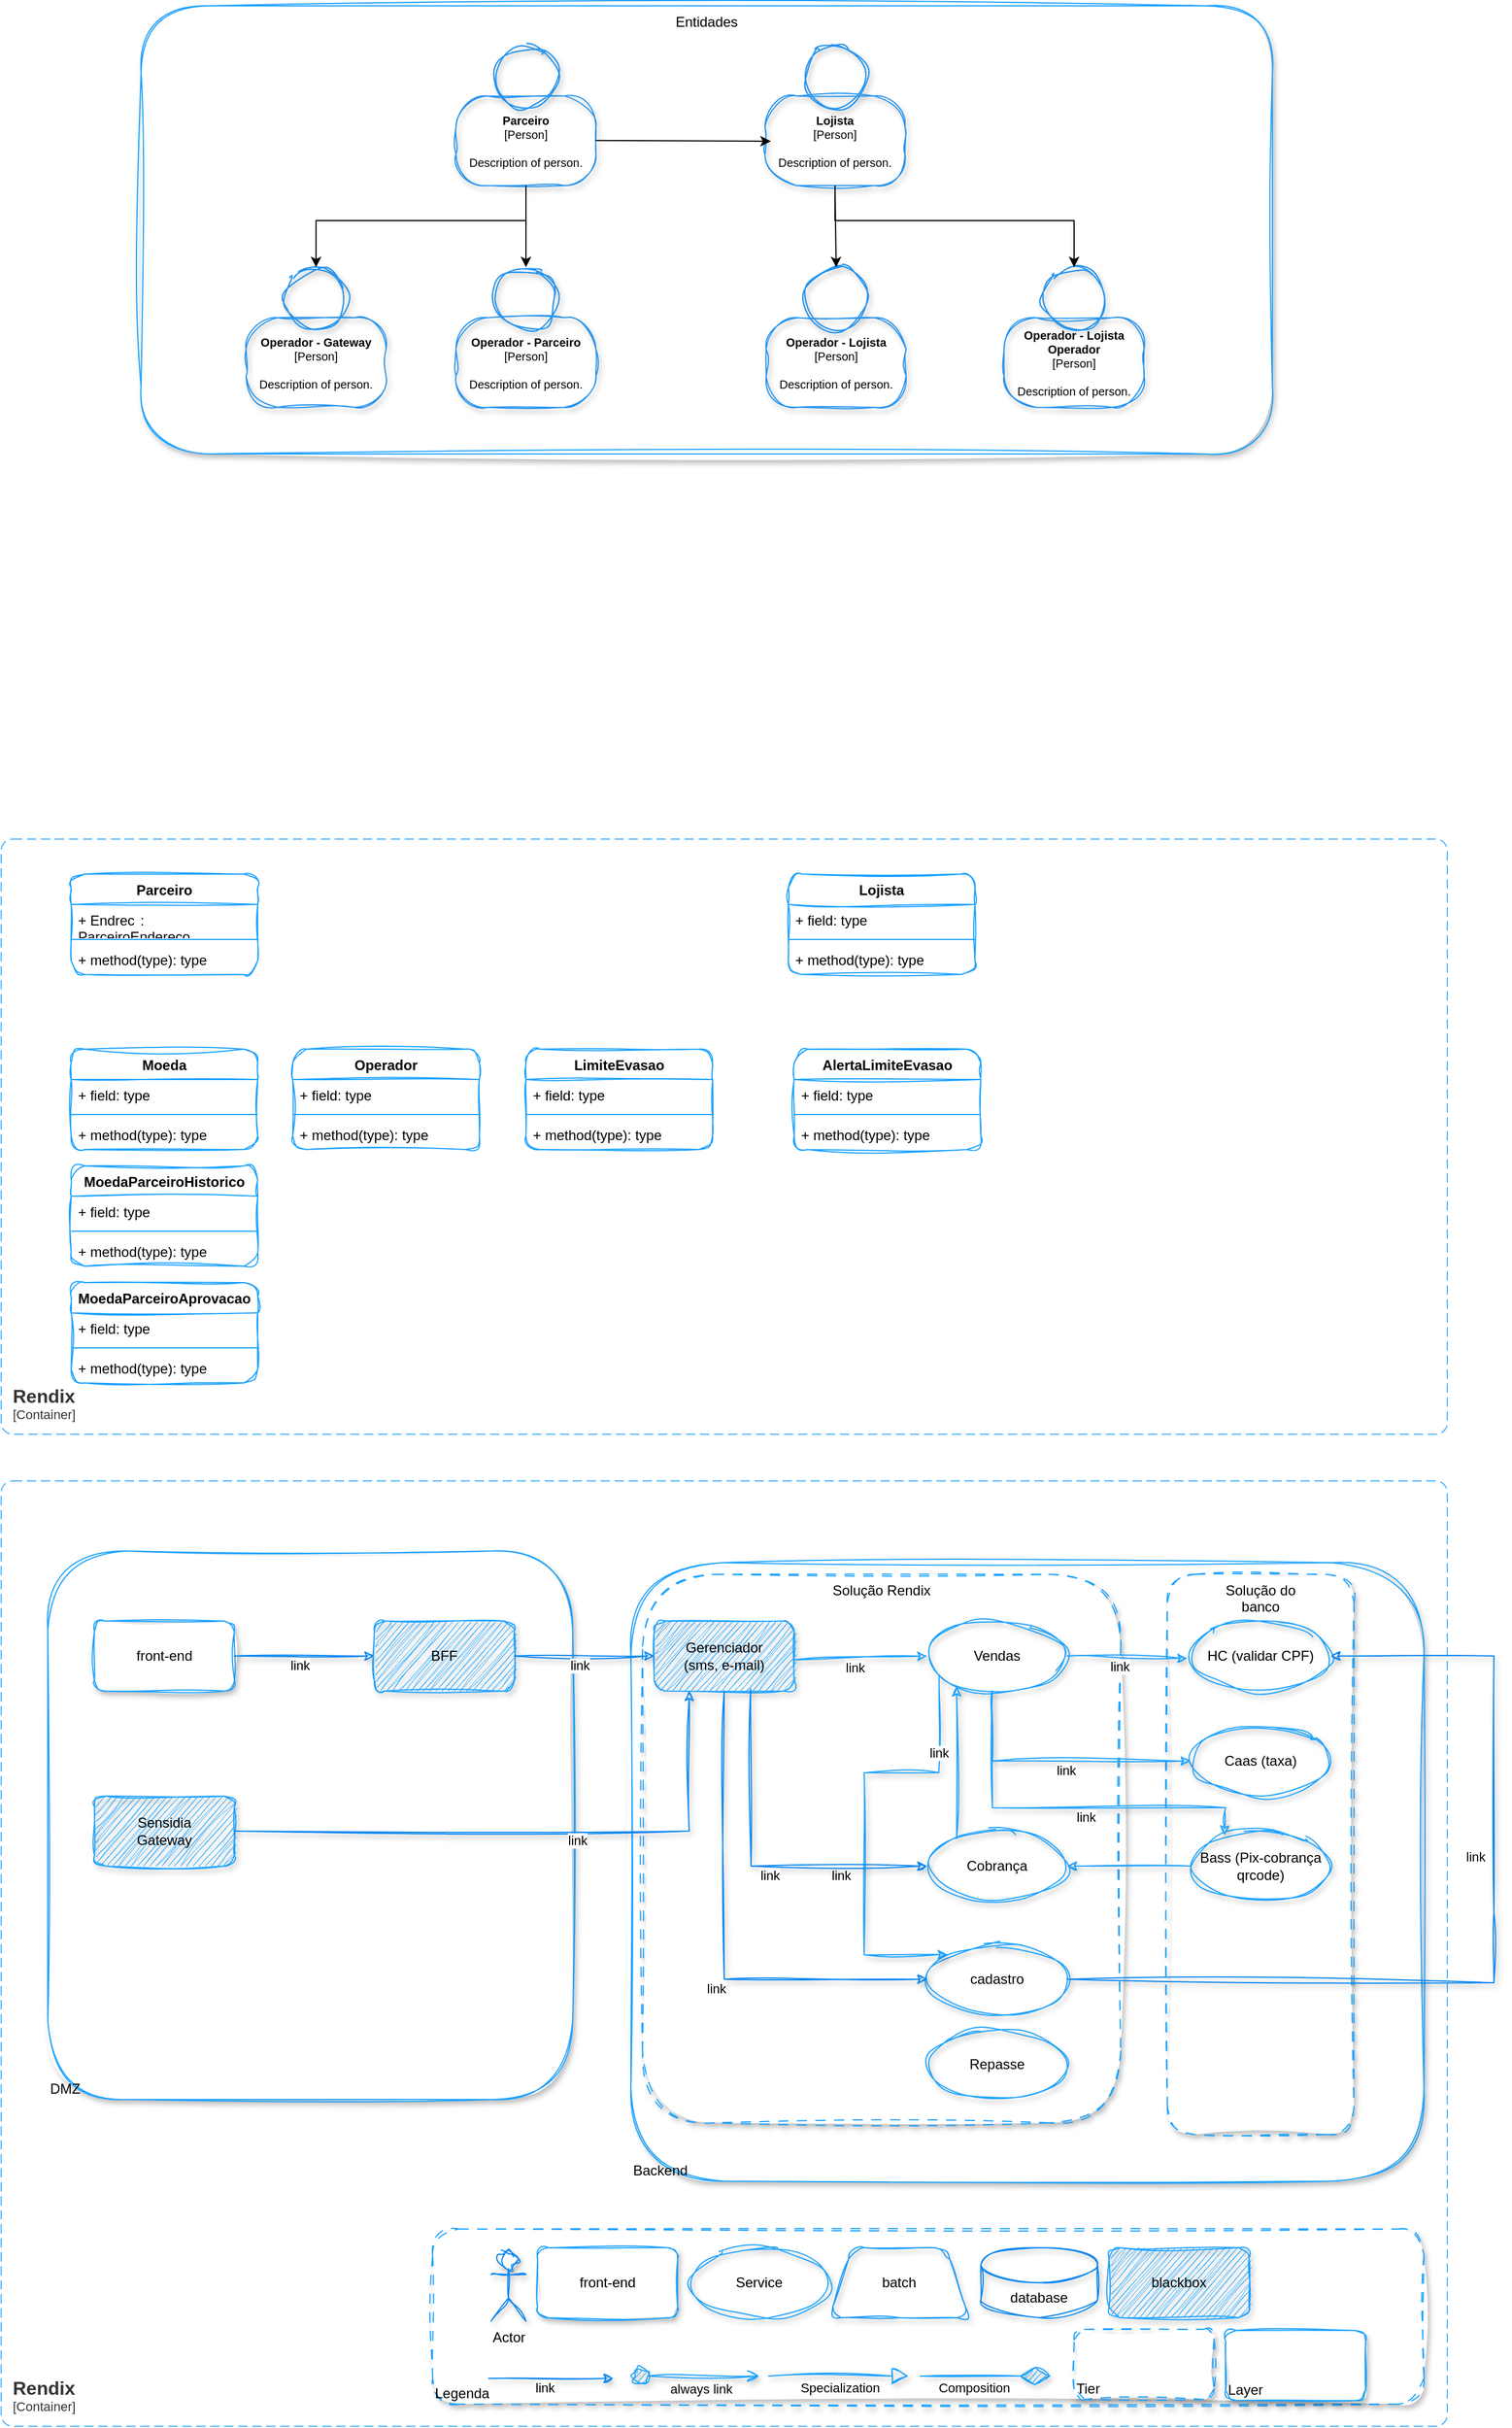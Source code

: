 <mxfile version="24.6.4" type="device">
  <diagram name="Página-1" id="uZ0j-PDT2yEkDYYyR6LV">
    <mxGraphModel dx="2005" dy="3249" grid="1" gridSize="10" guides="1" tooltips="1" connect="1" arrows="1" fold="1" page="1" pageScale="1" pageWidth="827" pageHeight="1169" math="0" shadow="0">
      <root>
        <mxCell id="0" />
        <mxCell id="1" parent="0" />
        <object placeholders="1" c4Name="Rendix" c4Type="ContainerScopeBoundary" c4Application="Container" label="&lt;font style=&quot;font-size: 16px&quot;&gt;&lt;b&gt;&lt;div style=&quot;text-align: left&quot;&gt;%c4Name%&lt;/div&gt;&lt;/b&gt;&lt;/font&gt;&lt;div style=&quot;text-align: left&quot;&gt;[%c4Application%]&lt;/div&gt;" id="nhsElahdcYhkOj0Tyt5h-4">
          <mxCell style="rounded=1;fontSize=11;whiteSpace=wrap;html=1;dashed=1;arcSize=20;fillColor=default;strokeColor=#4fb4fa;fontColor=#333333;labelBackgroundColor=none;align=left;verticalAlign=bottom;labelBorderColor=none;spacingTop=0;spacing=10;dashPattern=8 4;metaEdit=1;rotatable=0;perimeter=rectanglePerimeter;noLabel=0;labelPadding=0;allowArrows=0;connectable=0;expand=0;recursiveResize=0;editable=1;pointerEvents=0;absoluteArcSize=1;points=[[0.25,0,0],[0.5,0,0],[0.75,0,0],[1,0.25,0],[1,0.5,0],[1,0.75,0],[0.75,1,0],[0.5,1,0],[0.25,1,0],[0,0.75,0],[0,0.5,0],[0,0.25,0]];" parent="1" vertex="1">
            <mxGeometry x="-160" y="-950" width="1240" height="510" as="geometry" />
          </mxCell>
        </object>
        <object placeholders="1" c4Name="Rendix" c4Type="ContainerScopeBoundary" c4Application="Container" label="&lt;font style=&quot;font-size: 16px&quot;&gt;&lt;b&gt;&lt;div style=&quot;text-align: left&quot;&gt;%c4Name%&lt;/div&gt;&lt;/b&gt;&lt;/font&gt;&lt;div style=&quot;text-align: left&quot;&gt;[%c4Application%]&lt;/div&gt;" id="9LjVpIPV9_LV7MafVZk_-13">
          <mxCell style="rounded=1;fontSize=11;whiteSpace=wrap;html=1;dashed=1;arcSize=20;fillColor=default;strokeColor=#4fb4fa;fontColor=#333333;labelBackgroundColor=none;align=left;verticalAlign=bottom;labelBorderColor=none;spacingTop=0;spacing=10;dashPattern=8 4;metaEdit=1;rotatable=0;perimeter=rectanglePerimeter;noLabel=0;labelPadding=0;allowArrows=0;connectable=0;expand=0;recursiveResize=0;editable=1;pointerEvents=0;absoluteArcSize=1;points=[[0.25,0,0],[0.5,0,0],[0.75,0,0],[1,0.25,0],[1,0.5,0],[1,0.75,0],[0.75,1,0],[0.5,1,0],[0.25,1,0],[0,0.75,0],[0,0.5,0],[0,0.25,0]];" parent="1" vertex="1">
            <mxGeometry x="-160" y="-400" width="1240" height="810" as="geometry" />
          </mxCell>
        </object>
        <mxCell id="nhsElahdcYhkOj0Tyt5h-2" value="DMZ" style="rounded=1;whiteSpace=wrap;html=1;sketch=1;curveFitting=1;jiggle=2;shadow=1;strokeColor=#1ba2ff;verticalAlign=bottom;align=left;" parent="1" vertex="1">
          <mxGeometry x="-120" y="-340" width="450" height="470" as="geometry" />
        </mxCell>
        <mxCell id="9LjVpIPV9_LV7MafVZk_-10" value="Backend" style="rounded=1;whiteSpace=wrap;html=1;sketch=1;curveFitting=1;jiggle=2;shadow=1;strokeColor=#1ba2ff;verticalAlign=bottom;align=left;glass=0;" parent="1" vertex="1">
          <mxGeometry x="380" y="-330" width="680" height="530" as="geometry" />
        </mxCell>
        <mxCell id="nhsElahdcYhkOj0Tyt5h-1" value="Solução do&lt;div&gt;banco&lt;/div&gt;" style="rounded=1;whiteSpace=wrap;html=1;sketch=1;curveFitting=1;jiggle=2;shadow=1;strokeColor=#1ba2ff;dashed=1;strokeWidth=1;perimeterSpacing=0;dashPattern=8 8;verticalAlign=top;align=center;" parent="1" vertex="1">
          <mxGeometry x="840" y="-320" width="160" height="480" as="geometry" />
        </mxCell>
        <mxCell id="9LjVpIPV9_LV7MafVZk_-27" value="Entidades" style="rounded=1;whiteSpace=wrap;html=1;sketch=1;curveFitting=1;jiggle=2;shadow=1;strokeColor=#1ba2ff;verticalAlign=top;align=center;" parent="1" vertex="1">
          <mxGeometry x="-40" y="-1664" width="970" height="384" as="geometry" />
        </mxCell>
        <mxCell id="9LjVpIPV9_LV7MafVZk_-2" value="Solução Rendix" style="rounded=1;whiteSpace=wrap;html=1;sketch=1;curveFitting=1;jiggle=2;shadow=1;strokeColor=#1ba2ff;dashed=1;strokeWidth=1;perimeterSpacing=0;dashPattern=8 8;verticalAlign=top;align=center;" parent="1" vertex="1">
          <mxGeometry x="390" y="-320" width="410" height="470" as="geometry" />
        </mxCell>
        <mxCell id="t1MQLtx_i-sLdBep8YN4-1" value="front-end" style="rounded=1;whiteSpace=wrap;html=1;sketch=1;curveFitting=1;jiggle=2;shadow=1;strokeColor=#1ba2ff;" parent="1" vertex="1">
          <mxGeometry x="-80" y="-280" width="120" height="60" as="geometry" />
        </mxCell>
        <mxCell id="t1MQLtx_i-sLdBep8YN4-2" value="" style="endArrow=classic;html=1;rounded=0;sketch=1;curveFitting=1;jiggle=2;shadow=1;flowAnimation=0;strokeColor=#0284f1;exitX=1;exitY=0.5;exitDx=0;exitDy=0;" parent="1" source="t1MQLtx_i-sLdBep8YN4-1" edge="1">
          <mxGeometry width="50" height="50" relative="1" as="geometry">
            <mxPoint x="50" y="-240" as="sourcePoint" />
            <mxPoint x="160" y="-250" as="targetPoint" />
          </mxGeometry>
        </mxCell>
        <mxCell id="t1MQLtx_i-sLdBep8YN4-3" value="link" style="edgeLabel;html=1;align=center;verticalAlign=middle;resizable=0;points=[];" parent="t1MQLtx_i-sLdBep8YN4-2" vertex="1" connectable="0">
          <mxGeometry x="0.223" y="-2" relative="1" as="geometry">
            <mxPoint x="-18" y="6" as="offset" />
          </mxGeometry>
        </mxCell>
        <mxCell id="t1MQLtx_i-sLdBep8YN4-4" value="BFF" style="rounded=1;whiteSpace=wrap;html=1;fillColor=#1ba2ff;sketch=1;curveFitting=1;jiggle=2;shadow=1;strokeColor=#1ba2ff;" parent="1" vertex="1">
          <mxGeometry x="160" y="-280" width="120" height="60" as="geometry" />
        </mxCell>
        <mxCell id="t1MQLtx_i-sLdBep8YN4-5" value="Gerenciador&lt;div&gt;(sms, e-mail)&lt;/div&gt;" style="rounded=1;whiteSpace=wrap;html=1;fillColor=#1ba2ff;sketch=1;curveFitting=1;jiggle=2;shadow=1;strokeColor=#1ba2ff;" parent="1" vertex="1">
          <mxGeometry x="400" y="-280" width="120" height="60" as="geometry" />
        </mxCell>
        <mxCell id="t1MQLtx_i-sLdBep8YN4-6" value="" style="endArrow=classic;html=1;rounded=0;sketch=1;curveFitting=1;jiggle=2;shadow=1;flowAnimation=0;strokeColor=#0284f1;exitX=1;exitY=0.5;exitDx=0;exitDy=0;entryX=0;entryY=0.5;entryDx=0;entryDy=0;" parent="1" source="t1MQLtx_i-sLdBep8YN4-4" target="t1MQLtx_i-sLdBep8YN4-5" edge="1">
          <mxGeometry width="50" height="50" relative="1" as="geometry">
            <mxPoint x="280" y="-250.5" as="sourcePoint" />
            <mxPoint x="400" y="-250" as="targetPoint" />
          </mxGeometry>
        </mxCell>
        <mxCell id="t1MQLtx_i-sLdBep8YN4-7" value="link" style="edgeLabel;html=1;align=center;verticalAlign=middle;resizable=0;points=[];" parent="t1MQLtx_i-sLdBep8YN4-6" vertex="1" connectable="0">
          <mxGeometry x="0.223" y="-2" relative="1" as="geometry">
            <mxPoint x="-18" y="6" as="offset" />
          </mxGeometry>
        </mxCell>
        <mxCell id="t1MQLtx_i-sLdBep8YN4-8" value="Vendas" style="ellipse;whiteSpace=wrap;html=1;fillColor=none;strokeColor=#1ba2ff;sketch=1;curveFitting=1;jiggle=2;shadow=1;" parent="1" vertex="1">
          <mxGeometry x="634" y="-280" width="120" height="60" as="geometry" />
        </mxCell>
        <mxCell id="t1MQLtx_i-sLdBep8YN4-9" value="" style="endArrow=classic;html=1;rounded=0;sketch=1;curveFitting=1;jiggle=2;shadow=1;flowAnimation=0;strokeColor=#1ba2ff;exitX=1;exitY=0.556;exitDx=0;exitDy=0;entryX=0;entryY=0.5;entryDx=0;entryDy=0;exitPerimeter=0;" parent="1" source="t1MQLtx_i-sLdBep8YN4-5" target="t1MQLtx_i-sLdBep8YN4-8" edge="1">
          <mxGeometry width="50" height="50" relative="1" as="geometry">
            <mxPoint x="514" y="-250.59" as="sourcePoint" />
            <mxPoint x="634" y="-250.59" as="targetPoint" />
          </mxGeometry>
        </mxCell>
        <mxCell id="t1MQLtx_i-sLdBep8YN4-10" value="link" style="edgeLabel;html=1;align=center;verticalAlign=middle;resizable=0;points=[];" parent="t1MQLtx_i-sLdBep8YN4-9" vertex="1" connectable="0">
          <mxGeometry x="0.223" y="-2" relative="1" as="geometry">
            <mxPoint x="-18" y="6" as="offset" />
          </mxGeometry>
        </mxCell>
        <mxCell id="t1MQLtx_i-sLdBep8YN4-11" value="cadastro" style="ellipse;whiteSpace=wrap;html=1;fillColor=none;strokeColor=#1ba2ff;sketch=1;curveFitting=1;jiggle=2;shadow=1;" parent="1" vertex="1">
          <mxGeometry x="634" y="-3" width="120" height="60" as="geometry" />
        </mxCell>
        <mxCell id="t1MQLtx_i-sLdBep8YN4-12" value="" style="endArrow=classic;html=1;rounded=0;sketch=1;curveFitting=1;jiggle=2;shadow=1;flowAnimation=0;strokeColor=#0284f1;exitX=0.5;exitY=1;exitDx=0;exitDy=0;entryX=0;entryY=0.5;entryDx=0;entryDy=0;" parent="1" source="t1MQLtx_i-sLdBep8YN4-5" target="t1MQLtx_i-sLdBep8YN4-11" edge="1">
          <mxGeometry width="50" height="50" relative="1" as="geometry">
            <mxPoint x="440" y="-147" as="sourcePoint" />
            <mxPoint x="554" y="-150" as="targetPoint" />
            <Array as="points">
              <mxPoint x="460" y="27" />
            </Array>
          </mxGeometry>
        </mxCell>
        <mxCell id="t1MQLtx_i-sLdBep8YN4-13" value="link" style="edgeLabel;html=1;align=center;verticalAlign=middle;resizable=0;points=[];" parent="t1MQLtx_i-sLdBep8YN4-12" vertex="1" connectable="0">
          <mxGeometry x="0.223" y="-2" relative="1" as="geometry">
            <mxPoint x="-18" y="6" as="offset" />
          </mxGeometry>
        </mxCell>
        <mxCell id="t1MQLtx_i-sLdBep8YN4-14" value="HC (validar CPF)" style="ellipse;whiteSpace=wrap;html=1;fillColor=none;strokeColor=#1ba2ff;sketch=1;curveFitting=1;jiggle=2;shadow=1;" parent="1" vertex="1">
          <mxGeometry x="860" y="-280" width="120" height="60" as="geometry" />
        </mxCell>
        <mxCell id="t1MQLtx_i-sLdBep8YN4-16" value="" style="endArrow=classic;html=1;rounded=0;sketch=1;curveFitting=1;jiggle=2;shadow=1;flowAnimation=0;strokeColor=#1ba2ff;exitX=1;exitY=0.5;exitDx=0;exitDy=0;entryX=-0.024;entryY=0.534;entryDx=0;entryDy=0;entryPerimeter=0;" parent="1" source="t1MQLtx_i-sLdBep8YN4-8" target="t1MQLtx_i-sLdBep8YN4-14" edge="1">
          <mxGeometry width="50" height="50" relative="1" as="geometry">
            <mxPoint x="754" y="-237" as="sourcePoint" />
            <mxPoint x="868" y="-240" as="targetPoint" />
          </mxGeometry>
        </mxCell>
        <mxCell id="t1MQLtx_i-sLdBep8YN4-17" value="link" style="edgeLabel;html=1;align=center;verticalAlign=middle;resizable=0;points=[];" parent="t1MQLtx_i-sLdBep8YN4-16" vertex="1" connectable="0">
          <mxGeometry x="0.223" y="-2" relative="1" as="geometry">
            <mxPoint x="-18" y="6" as="offset" />
          </mxGeometry>
        </mxCell>
        <mxCell id="t1MQLtx_i-sLdBep8YN4-18" value="Caas (taxa)" style="ellipse;whiteSpace=wrap;html=1;fillColor=none;strokeColor=#1ba2ff;sketch=1;curveFitting=1;jiggle=2;shadow=1;" parent="1" vertex="1">
          <mxGeometry x="860" y="-190" width="120" height="60" as="geometry" />
        </mxCell>
        <mxCell id="t1MQLtx_i-sLdBep8YN4-19" value="" style="endArrow=classic;html=1;rounded=0;sketch=1;curveFitting=1;jiggle=2;shadow=1;flowAnimation=0;strokeColor=#1ba2ff;exitX=0.463;exitY=1.002;exitDx=0;exitDy=0;entryX=0;entryY=0.5;entryDx=0;entryDy=0;exitPerimeter=0;" parent="1" source="t1MQLtx_i-sLdBep8YN4-8" target="t1MQLtx_i-sLdBep8YN4-18" edge="1">
          <mxGeometry width="50" height="50" relative="1" as="geometry">
            <mxPoint x="746" y="-107" as="sourcePoint" />
            <mxPoint x="860" y="-110" as="targetPoint" />
            <Array as="points">
              <mxPoint x="690" y="-160" />
            </Array>
          </mxGeometry>
        </mxCell>
        <mxCell id="t1MQLtx_i-sLdBep8YN4-20" value="link" style="edgeLabel;html=1;align=center;verticalAlign=middle;resizable=0;points=[];" parent="t1MQLtx_i-sLdBep8YN4-19" vertex="1" connectable="0">
          <mxGeometry x="0.223" y="-2" relative="1" as="geometry">
            <mxPoint x="-18" y="6" as="offset" />
          </mxGeometry>
        </mxCell>
        <mxCell id="t1MQLtx_i-sLdBep8YN4-21" value="Bass (Pix-cobrança&lt;div&gt;qrcode)&lt;/div&gt;" style="ellipse;whiteSpace=wrap;html=1;fillColor=none;strokeColor=#1ba2ff;sketch=1;curveFitting=1;jiggle=2;shadow=1;" parent="1" vertex="1">
          <mxGeometry x="860" y="-100" width="120" height="60" as="geometry" />
        </mxCell>
        <mxCell id="t1MQLtx_i-sLdBep8YN4-22" value="" style="endArrow=classic;html=1;rounded=0;sketch=1;curveFitting=1;jiggle=2;shadow=1;flowAnimation=0;strokeColor=#1ba2ff;entryX=0;entryY=0;entryDx=0;entryDy=0;exitX=0.087;exitY=0.77;exitDx=0;exitDy=0;exitPerimeter=0;" parent="1" source="t1MQLtx_i-sLdBep8YN4-8" target="t1MQLtx_i-sLdBep8YN4-11" edge="1">
          <mxGeometry width="50" height="50" relative="1" as="geometry">
            <mxPoint x="690" y="-220" as="sourcePoint" />
            <mxPoint x="870" y="-150" as="targetPoint" />
            <Array as="points">
              <mxPoint x="644" y="-150" />
              <mxPoint x="580" y="-150" />
              <mxPoint x="580" y="6" />
            </Array>
          </mxGeometry>
        </mxCell>
        <mxCell id="t1MQLtx_i-sLdBep8YN4-23" value="link" style="edgeLabel;html=1;align=center;verticalAlign=middle;resizable=0;points=[];" parent="t1MQLtx_i-sLdBep8YN4-22" vertex="1" connectable="0">
          <mxGeometry x="0.223" y="-2" relative="1" as="geometry">
            <mxPoint x="-18" y="6" as="offset" />
          </mxGeometry>
        </mxCell>
        <mxCell id="t1MQLtx_i-sLdBep8YN4-24" value="" style="endArrow=classic;html=1;rounded=0;sketch=1;curveFitting=1;jiggle=2;shadow=1;flowAnimation=0;strokeColor=#1ba2ff;entryX=0.211;entryY=0.935;entryDx=0;entryDy=0;entryPerimeter=0;exitX=0.211;exitY=0.106;exitDx=0;exitDy=0;exitPerimeter=0;" parent="1" source="9LjVpIPV9_LV7MafVZk_-3" target="t1MQLtx_i-sLdBep8YN4-8" edge="1">
          <mxGeometry width="50" height="50" relative="1" as="geometry">
            <mxPoint x="700" y="-210" as="sourcePoint" />
            <mxPoint x="870" y="-60" as="targetPoint" />
            <Array as="points" />
          </mxGeometry>
        </mxCell>
        <mxCell id="t1MQLtx_i-sLdBep8YN4-25" value="link" style="edgeLabel;html=1;align=center;verticalAlign=middle;resizable=0;points=[];" parent="t1MQLtx_i-sLdBep8YN4-24" vertex="1" connectable="0">
          <mxGeometry x="0.223" y="-2" relative="1" as="geometry">
            <mxPoint x="-18" y="6" as="offset" />
          </mxGeometry>
        </mxCell>
        <mxCell id="9LjVpIPV9_LV7MafVZk_-4" value="" style="endArrow=classic;html=1;rounded=0;sketch=1;curveFitting=1;jiggle=2;shadow=1;flowAnimation=0;strokeColor=#1ba2ff;exitX=0;exitY=0.5;exitDx=0;exitDy=0;entryX=1;entryY=0.5;entryDx=0;entryDy=0;" parent="1" source="t1MQLtx_i-sLdBep8YN4-21" target="9LjVpIPV9_LV7MafVZk_-3" edge="1">
          <mxGeometry width="50" height="50" relative="1" as="geometry">
            <mxPoint x="877" y="-49" as="sourcePoint" />
            <mxPoint x="659" y="-224" as="targetPoint" />
            <Array as="points" />
          </mxGeometry>
        </mxCell>
        <mxCell id="9LjVpIPV9_LV7MafVZk_-3" value="Cobrança" style="ellipse;whiteSpace=wrap;html=1;fillColor=none;strokeColor=#1ba2ff;sketch=1;curveFitting=1;jiggle=2;shadow=1;" parent="1" vertex="1">
          <mxGeometry x="634" y="-100" width="120" height="60" as="geometry" />
        </mxCell>
        <mxCell id="9LjVpIPV9_LV7MafVZk_-7" value="Sensidia&lt;br&gt;Gateway" style="rounded=1;whiteSpace=wrap;html=1;fillColor=#1ba2ff;sketch=1;curveFitting=1;jiggle=2;shadow=1;strokeColor=#1ba2ff;" parent="1" vertex="1">
          <mxGeometry x="-80" y="-130" width="120" height="60" as="geometry" />
        </mxCell>
        <mxCell id="9LjVpIPV9_LV7MafVZk_-8" value="" style="endArrow=classic;html=1;rounded=0;sketch=1;curveFitting=1;jiggle=2;shadow=1;flowAnimation=0;strokeColor=#0284f1;exitX=1;exitY=0.5;exitDx=0;exitDy=0;entryX=0.25;entryY=1;entryDx=0;entryDy=0;" parent="1" source="9LjVpIPV9_LV7MafVZk_-7" target="t1MQLtx_i-sLdBep8YN4-5" edge="1">
          <mxGeometry width="50" height="50" relative="1" as="geometry">
            <mxPoint x="60" y="-100" as="sourcePoint" />
            <mxPoint x="180" y="-100" as="targetPoint" />
            <Array as="points">
              <mxPoint x="430" y="-100" />
            </Array>
          </mxGeometry>
        </mxCell>
        <mxCell id="9LjVpIPV9_LV7MafVZk_-9" value="link" style="edgeLabel;html=1;align=center;verticalAlign=middle;resizable=0;points=[];" parent="9LjVpIPV9_LV7MafVZk_-8" vertex="1" connectable="0">
          <mxGeometry x="0.223" y="-2" relative="1" as="geometry">
            <mxPoint x="-18" y="6" as="offset" />
          </mxGeometry>
        </mxCell>
        <object placeholders="1" c4Name="Parceiro" c4Type="Person" c4Description="Description of person." label="&lt;font style=&quot;font-size: 10px;&quot;&gt;&lt;b style=&quot;font-size: 10px;&quot;&gt;%c4Name%&lt;/b&gt;&lt;/font&gt;&lt;div style=&quot;font-size: 10px;&quot;&gt;[%c4Type%]&lt;/div&gt;&lt;br style=&quot;font-size: 10px;&quot;&gt;&lt;div style=&quot;font-size: 10px;&quot;&gt;&lt;font style=&quot;font-size: 10px;&quot;&gt;&lt;font style=&quot;font-size: 10px;&quot;&gt;%c4Description%&lt;/font&gt;&lt;/font&gt;&lt;/div&gt;" id="9LjVpIPV9_LV7MafVZk_-14">
          <mxCell style="html=1;fontSize=10;dashed=0;whiteSpace=wrap;fillColor=none;strokeColor=#2393f0;fontColor=#000000;shape=mxgraph.c4.person2;align=center;metaEdit=1;points=[[0.5,0,0],[1,0.5,0],[1,0.75,0],[0.75,1,0],[0.5,1,0],[0.25,1,0],[0,0.75,0],[0,0.5,0]];resizable=1;resizeHeight=1;resizeWidth=1;sketch=1;curveFitting=1;jiggle=2;shadow=1;" parent="1" vertex="1">
            <mxGeometry x="230" y="-1630" width="120" height="120" as="geometry" />
          </mxCell>
        </object>
        <object placeholders="1" c4Name="Lojista" c4Type="Person" c4Description="Description of person." label="&lt;font style=&quot;font-size: 10px;&quot;&gt;&lt;b style=&quot;font-size: 10px;&quot;&gt;%c4Name%&lt;/b&gt;&lt;/font&gt;&lt;div style=&quot;font-size: 10px;&quot;&gt;[%c4Type%]&lt;/div&gt;&lt;br style=&quot;font-size: 10px;&quot;&gt;&lt;div style=&quot;font-size: 10px;&quot;&gt;&lt;font style=&quot;font-size: 10px;&quot;&gt;&lt;font style=&quot;font-size: 10px;&quot;&gt;%c4Description%&lt;/font&gt;&lt;/font&gt;&lt;/div&gt;" id="9LjVpIPV9_LV7MafVZk_-18">
          <mxCell style="html=1;fontSize=10;dashed=0;whiteSpace=wrap;fillColor=none;strokeColor=#2393f0;fontColor=#000000;shape=mxgraph.c4.person2;align=center;metaEdit=1;points=[[0.5,0,0],[1,0.5,0],[1,0.75,0],[0.75,1,0],[0.5,1,0],[0.25,1,0],[0,0.75,0],[0,0.5,0]];resizable=1;resizeHeight=1;resizeWidth=1;sketch=1;curveFitting=1;jiggle=2;shadow=1;" parent="1" vertex="1">
            <mxGeometry x="495" y="-1630" width="120" height="120" as="geometry" />
          </mxCell>
        </object>
        <object placeholders="1" c4Name="Operador - Gateway" c4Type="Person" c4Description="Description of person." label="&lt;font style=&quot;font-size: 10px;&quot;&gt;&lt;b style=&quot;font-size: 10px;&quot;&gt;%c4Name%&lt;/b&gt;&lt;/font&gt;&lt;div style=&quot;font-size: 10px;&quot;&gt;[%c4Type%]&lt;/div&gt;&lt;br style=&quot;font-size: 10px;&quot;&gt;&lt;div style=&quot;font-size: 10px;&quot;&gt;&lt;font style=&quot;font-size: 10px;&quot;&gt;&lt;font style=&quot;font-size: 10px;&quot;&gt;%c4Description%&lt;/font&gt;&lt;/font&gt;&lt;/div&gt;" id="9LjVpIPV9_LV7MafVZk_-19">
          <mxCell style="html=1;fontSize=10;dashed=0;whiteSpace=wrap;fillColor=none;strokeColor=#2393f0;fontColor=#000000;shape=mxgraph.c4.person2;align=center;metaEdit=1;points=[[0.5,0,0],[1,0.5,0],[1,0.75,0],[0.75,1,0],[0.5,1,0],[0.25,1,0],[0,0.75,0],[0,0.5,0]];resizable=1;resizeHeight=1;resizeWidth=1;sketch=1;curveFitting=1;jiggle=2;shadow=1;" parent="1" vertex="1">
            <mxGeometry x="50" y="-1440" width="120" height="120" as="geometry" />
          </mxCell>
        </object>
        <object placeholders="1" c4Name="Operador - Parceiro" c4Type="Person" c4Description="Description of person." label="&lt;font style=&quot;font-size: 10px;&quot;&gt;&lt;b style=&quot;font-size: 10px;&quot;&gt;%c4Name%&lt;/b&gt;&lt;/font&gt;&lt;div style=&quot;font-size: 10px;&quot;&gt;[%c4Type%]&lt;/div&gt;&lt;br style=&quot;font-size: 10px;&quot;&gt;&lt;div style=&quot;font-size: 10px;&quot;&gt;&lt;font style=&quot;font-size: 10px;&quot;&gt;&lt;font style=&quot;font-size: 10px;&quot;&gt;%c4Description%&lt;/font&gt;&lt;/font&gt;&lt;/div&gt;" id="9LjVpIPV9_LV7MafVZk_-20">
          <mxCell style="html=1;fontSize=10;dashed=0;whiteSpace=wrap;fillColor=none;strokeColor=#2393f0;fontColor=#000000;shape=mxgraph.c4.person2;align=center;metaEdit=1;points=[[0.5,0,0],[1,0.5,0],[1,0.75,0],[0.75,1,0],[0.5,1,0],[0.25,1,0],[0,0.75,0],[0,0.5,0]];resizable=1;resizeHeight=1;resizeWidth=1;sketch=1;curveFitting=1;jiggle=2;shadow=1;" parent="1" vertex="1">
            <mxGeometry x="230" y="-1440" width="120" height="120" as="geometry" />
          </mxCell>
        </object>
        <object placeholders="1" c4Name="Operador - Lojista" c4Type="Person" c4Description="Description of person." label="&lt;font style=&quot;font-size: 10px;&quot;&gt;&lt;b style=&quot;font-size: 10px;&quot;&gt;%c4Name%&lt;/b&gt;&lt;/font&gt;&lt;div style=&quot;font-size: 10px;&quot;&gt;[%c4Type%]&lt;/div&gt;&lt;br style=&quot;font-size: 10px;&quot;&gt;&lt;div style=&quot;font-size: 10px;&quot;&gt;&lt;font style=&quot;font-size: 10px;&quot;&gt;&lt;font style=&quot;font-size: 10px;&quot;&gt;%c4Description%&lt;/font&gt;&lt;/font&gt;&lt;/div&gt;" id="9LjVpIPV9_LV7MafVZk_-21">
          <mxCell style="html=1;fontSize=10;dashed=0;whiteSpace=wrap;fillColor=none;strokeColor=#2393f0;fontColor=#000000;shape=mxgraph.c4.person2;align=center;metaEdit=1;points=[[0.5,0,0],[1,0.5,0],[1,0.75,0],[0.75,1,0],[0.5,1,0],[0.25,1,0],[0,0.75,0],[0,0.5,0]];resizable=1;resizeHeight=1;resizeWidth=1;sketch=1;curveFitting=1;jiggle=2;shadow=1;" parent="1" vertex="1">
            <mxGeometry x="496" y="-1440" width="120" height="120" as="geometry" />
          </mxCell>
        </object>
        <mxCell id="9LjVpIPV9_LV7MafVZk_-16" value="" style="endArrow=classic;html=1;rounded=0;exitX=0.998;exitY=0.678;exitDx=0;exitDy=0;exitPerimeter=0;labelBackgroundColor=#000000;labelBorderColor=none;" parent="1" source="9LjVpIPV9_LV7MafVZk_-14" edge="1">
          <mxGeometry width="50" height="50" relative="1" as="geometry">
            <mxPoint x="650" y="-1240" as="sourcePoint" />
            <mxPoint x="500" y="-1548" as="targetPoint" />
            <Array as="points" />
          </mxGeometry>
        </mxCell>
        <mxCell id="9LjVpIPV9_LV7MafVZk_-22" value="" style="endArrow=classic;html=1;rounded=0;exitX=0.5;exitY=1;exitDx=0;exitDy=0;exitPerimeter=0;entryX=0.5;entryY=0;entryDx=0;entryDy=0;entryPerimeter=0;labelBackgroundColor=#000000;labelBorderColor=none;" parent="1" source="9LjVpIPV9_LV7MafVZk_-14" target="9LjVpIPV9_LV7MafVZk_-20" edge="1">
          <mxGeometry width="50" height="50" relative="1" as="geometry">
            <mxPoint x="363" y="-1538" as="sourcePoint" />
            <mxPoint x="510" y="-1538" as="targetPoint" />
            <Array as="points" />
          </mxGeometry>
        </mxCell>
        <mxCell id="9LjVpIPV9_LV7MafVZk_-23" value="" style="endArrow=classic;html=1;rounded=0;exitX=0.5;exitY=1;exitDx=0;exitDy=0;exitPerimeter=0;entryX=0.5;entryY=0;entryDx=0;entryDy=0;entryPerimeter=0;labelBackgroundColor=#000000;labelBorderColor=none;" parent="1" source="9LjVpIPV9_LV7MafVZk_-14" target="9LjVpIPV9_LV7MafVZk_-19" edge="1">
          <mxGeometry width="50" height="50" relative="1" as="geometry">
            <mxPoint x="300" y="-1500" as="sourcePoint" />
            <mxPoint x="300" y="-1430" as="targetPoint" />
            <Array as="points">
              <mxPoint x="290" y="-1480" />
              <mxPoint x="110" y="-1480" />
            </Array>
          </mxGeometry>
        </mxCell>
        <object placeholders="1" c4Name="Operador - Lojista Operador" c4Type="Person" c4Description="Description of person." label="&lt;font style=&quot;font-size: 10px;&quot;&gt;&lt;b style=&quot;font-size: 10px;&quot;&gt;%c4Name%&lt;/b&gt;&lt;/font&gt;&lt;div style=&quot;font-size: 10px;&quot;&gt;[%c4Type%]&lt;/div&gt;&lt;br style=&quot;font-size: 10px;&quot;&gt;&lt;div style=&quot;font-size: 10px;&quot;&gt;&lt;font style=&quot;font-size: 10px;&quot;&gt;&lt;font style=&quot;font-size: 10px;&quot;&gt;%c4Description%&lt;/font&gt;&lt;/font&gt;&lt;/div&gt;" id="9LjVpIPV9_LV7MafVZk_-24">
          <mxCell style="html=1;fontSize=10;dashed=0;whiteSpace=wrap;fillColor=none;strokeColor=#2393f0;fontColor=#000000;shape=mxgraph.c4.person2;align=center;metaEdit=1;points=[[0.5,0,0],[1,0.5,0],[1,0.75,0],[0.75,1,0],[0.5,1,0],[0.25,1,0],[0,0.75,0],[0,0.5,0]];resizable=1;resizeHeight=1;resizeWidth=1;sketch=1;curveFitting=1;jiggle=2;shadow=1;" parent="1" vertex="1">
            <mxGeometry x="700" y="-1440" width="120" height="120" as="geometry" />
          </mxCell>
        </object>
        <mxCell id="9LjVpIPV9_LV7MafVZk_-25" value="" style="endArrow=classic;html=1;rounded=0;exitX=0.5;exitY=1;exitDx=0;exitDy=0;exitPerimeter=0;entryX=0.5;entryY=0;entryDx=0;entryDy=0;entryPerimeter=0;labelBackgroundColor=#000000;labelBorderColor=none;" parent="1" source="9LjVpIPV9_LV7MafVZk_-18" target="9LjVpIPV9_LV7MafVZk_-21" edge="1">
          <mxGeometry width="50" height="50" relative="1" as="geometry">
            <mxPoint x="559.58" y="-1510" as="sourcePoint" />
            <mxPoint x="560" y="-1440" as="targetPoint" />
            <Array as="points" />
          </mxGeometry>
        </mxCell>
        <mxCell id="9LjVpIPV9_LV7MafVZk_-26" value="" style="endArrow=classic;html=1;rounded=0;exitX=0.5;exitY=1;exitDx=0;exitDy=0;exitPerimeter=0;entryX=0.5;entryY=0;entryDx=0;entryDy=0;entryPerimeter=0;labelBackgroundColor=#000000;labelBorderColor=none;" parent="1" source="9LjVpIPV9_LV7MafVZk_-18" target="9LjVpIPV9_LV7MafVZk_-24" edge="1">
          <mxGeometry width="50" height="50" relative="1" as="geometry">
            <mxPoint x="720" y="-1470" as="sourcePoint" />
            <mxPoint x="540" y="-1400" as="targetPoint" />
            <Array as="points">
              <mxPoint x="555" y="-1480" />
              <mxPoint x="760" y="-1480" />
            </Array>
          </mxGeometry>
        </mxCell>
        <mxCell id="QyI3JkIz87z2IpXrXwIC-1" value="" style="endArrow=classic;html=1;rounded=0;sketch=1;curveFitting=1;jiggle=2;shadow=1;flowAnimation=0;strokeColor=#1ba2ff;entryX=0.24;entryY=0.061;entryDx=0;entryDy=0;entryPerimeter=0;" parent="1" target="t1MQLtx_i-sLdBep8YN4-21" edge="1">
          <mxGeometry width="50" height="50" relative="1" as="geometry">
            <mxPoint x="690" y="-220" as="sourcePoint" />
            <mxPoint x="887" y="-81" as="targetPoint" />
            <Array as="points">
              <mxPoint x="690" y="-120" />
              <mxPoint x="890" y="-120" />
            </Array>
          </mxGeometry>
        </mxCell>
        <mxCell id="QyI3JkIz87z2IpXrXwIC-2" value="link" style="edgeLabel;html=1;align=center;verticalAlign=middle;resizable=0;points=[];" parent="QyI3JkIz87z2IpXrXwIC-1" vertex="1" connectable="0">
          <mxGeometry x="0.223" y="-2" relative="1" as="geometry">
            <mxPoint x="-18" y="6" as="offset" />
          </mxGeometry>
        </mxCell>
        <mxCell id="nhsElahdcYhkOj0Tyt5h-7" value="Parceiro" style="swimlane;fontStyle=1;align=center;verticalAlign=top;childLayout=stackLayout;horizontal=1;startSize=26;horizontalStack=0;resizeParent=1;resizeParentMax=0;resizeLast=0;collapsible=1;marginBottom=0;whiteSpace=wrap;html=1;sketch=1;curveFitting=1;jiggle=2;strokeColor=#1ba2ff;rounded=1;" parent="1" vertex="1">
          <mxGeometry x="-100" y="-920" width="160" height="86" as="geometry" />
        </mxCell>
        <mxCell id="nhsElahdcYhkOj0Tyt5h-8" value="+ Endrec&lt;span style=&quot;white-space: pre;&quot;&gt;&#x9;&lt;/span&gt;: ParceiroEndereço" style="text;strokeColor=none;fillColor=none;align=left;verticalAlign=top;spacingLeft=4;spacingRight=4;overflow=hidden;rotatable=0;points=[[0,0.5],[1,0.5]];portConstraint=eastwest;whiteSpace=wrap;html=1;" parent="nhsElahdcYhkOj0Tyt5h-7" vertex="1">
          <mxGeometry y="26" width="160" height="26" as="geometry" />
        </mxCell>
        <mxCell id="nhsElahdcYhkOj0Tyt5h-9" value="" style="line;strokeWidth=1;fillColor=none;align=left;verticalAlign=middle;spacingTop=-1;spacingLeft=3;spacingRight=3;rotatable=0;labelPosition=right;points=[];portConstraint=eastwest;strokeColor=inherit;" parent="nhsElahdcYhkOj0Tyt5h-7" vertex="1">
          <mxGeometry y="52" width="160" height="8" as="geometry" />
        </mxCell>
        <mxCell id="nhsElahdcYhkOj0Tyt5h-10" value="+ method(type): type" style="text;strokeColor=none;fillColor=none;align=left;verticalAlign=top;spacingLeft=4;spacingRight=4;overflow=hidden;rotatable=0;points=[[0,0.5],[1,0.5]];portConstraint=eastwest;whiteSpace=wrap;html=1;" parent="nhsElahdcYhkOj0Tyt5h-7" vertex="1">
          <mxGeometry y="60" width="160" height="26" as="geometry" />
        </mxCell>
        <mxCell id="nhsElahdcYhkOj0Tyt5h-11" value="Lojista" style="swimlane;fontStyle=1;align=center;verticalAlign=top;childLayout=stackLayout;horizontal=1;startSize=26;horizontalStack=0;resizeParent=1;resizeParentMax=0;resizeLast=0;collapsible=1;marginBottom=0;whiteSpace=wrap;html=1;sketch=1;curveFitting=1;jiggle=2;strokeColor=#1ba2ff;rounded=1;" parent="1" vertex="1">
          <mxGeometry x="515" y="-920" width="160" height="86" as="geometry" />
        </mxCell>
        <mxCell id="nhsElahdcYhkOj0Tyt5h-12" value="+ field: type" style="text;strokeColor=none;fillColor=none;align=left;verticalAlign=top;spacingLeft=4;spacingRight=4;overflow=hidden;rotatable=0;points=[[0,0.5],[1,0.5]];portConstraint=eastwest;whiteSpace=wrap;html=1;" parent="nhsElahdcYhkOj0Tyt5h-11" vertex="1">
          <mxGeometry y="26" width="160" height="26" as="geometry" />
        </mxCell>
        <mxCell id="nhsElahdcYhkOj0Tyt5h-13" value="" style="line;strokeWidth=1;fillColor=none;align=left;verticalAlign=middle;spacingTop=-1;spacingLeft=3;spacingRight=3;rotatable=0;labelPosition=right;points=[];portConstraint=eastwest;strokeColor=inherit;" parent="nhsElahdcYhkOj0Tyt5h-11" vertex="1">
          <mxGeometry y="52" width="160" height="8" as="geometry" />
        </mxCell>
        <mxCell id="nhsElahdcYhkOj0Tyt5h-14" value="+ method(type): type" style="text;strokeColor=none;fillColor=none;align=left;verticalAlign=top;spacingLeft=4;spacingRight=4;overflow=hidden;rotatable=0;points=[[0,0.5],[1,0.5]];portConstraint=eastwest;whiteSpace=wrap;html=1;" parent="nhsElahdcYhkOj0Tyt5h-11" vertex="1">
          <mxGeometry y="60" width="160" height="26" as="geometry" />
        </mxCell>
        <mxCell id="nhsElahdcYhkOj0Tyt5h-15" value="Moeda" style="swimlane;fontStyle=1;align=center;verticalAlign=top;childLayout=stackLayout;horizontal=1;startSize=26;horizontalStack=0;resizeParent=1;resizeParentMax=0;resizeLast=0;collapsible=1;marginBottom=0;whiteSpace=wrap;html=1;sketch=1;curveFitting=1;jiggle=2;strokeColor=#1ba2ff;rounded=1;" parent="1" vertex="1">
          <mxGeometry x="-100" y="-770" width="160" height="86" as="geometry" />
        </mxCell>
        <mxCell id="nhsElahdcYhkOj0Tyt5h-16" value="+ field: type" style="text;strokeColor=none;fillColor=none;align=left;verticalAlign=top;spacingLeft=4;spacingRight=4;overflow=hidden;rotatable=0;points=[[0,0.5],[1,0.5]];portConstraint=eastwest;whiteSpace=wrap;html=1;" parent="nhsElahdcYhkOj0Tyt5h-15" vertex="1">
          <mxGeometry y="26" width="160" height="26" as="geometry" />
        </mxCell>
        <mxCell id="nhsElahdcYhkOj0Tyt5h-17" value="" style="line;strokeWidth=1;fillColor=none;align=left;verticalAlign=middle;spacingTop=-1;spacingLeft=3;spacingRight=3;rotatable=0;labelPosition=right;points=[];portConstraint=eastwest;strokeColor=inherit;" parent="nhsElahdcYhkOj0Tyt5h-15" vertex="1">
          <mxGeometry y="52" width="160" height="8" as="geometry" />
        </mxCell>
        <mxCell id="nhsElahdcYhkOj0Tyt5h-18" value="+ method(type): type" style="text;strokeColor=none;fillColor=none;align=left;verticalAlign=top;spacingLeft=4;spacingRight=4;overflow=hidden;rotatable=0;points=[[0,0.5],[1,0.5]];portConstraint=eastwest;whiteSpace=wrap;html=1;" parent="nhsElahdcYhkOj0Tyt5h-15" vertex="1">
          <mxGeometry y="60" width="160" height="26" as="geometry" />
        </mxCell>
        <mxCell id="nhsElahdcYhkOj0Tyt5h-19" value="Operador" style="swimlane;fontStyle=1;align=center;verticalAlign=top;childLayout=stackLayout;horizontal=1;startSize=26;horizontalStack=0;resizeParent=1;resizeParentMax=0;resizeLast=0;collapsible=1;marginBottom=0;whiteSpace=wrap;html=1;sketch=1;curveFitting=1;jiggle=2;strokeColor=#1ba2ff;rounded=1;" parent="1" vertex="1">
          <mxGeometry x="90" y="-770" width="160" height="86" as="geometry" />
        </mxCell>
        <mxCell id="nhsElahdcYhkOj0Tyt5h-20" value="+ field: type" style="text;strokeColor=none;fillColor=none;align=left;verticalAlign=top;spacingLeft=4;spacingRight=4;overflow=hidden;rotatable=0;points=[[0,0.5],[1,0.5]];portConstraint=eastwest;whiteSpace=wrap;html=1;" parent="nhsElahdcYhkOj0Tyt5h-19" vertex="1">
          <mxGeometry y="26" width="160" height="26" as="geometry" />
        </mxCell>
        <mxCell id="nhsElahdcYhkOj0Tyt5h-21" value="" style="line;strokeWidth=1;fillColor=none;align=left;verticalAlign=middle;spacingTop=-1;spacingLeft=3;spacingRight=3;rotatable=0;labelPosition=right;points=[];portConstraint=eastwest;strokeColor=inherit;" parent="nhsElahdcYhkOj0Tyt5h-19" vertex="1">
          <mxGeometry y="52" width="160" height="8" as="geometry" />
        </mxCell>
        <mxCell id="nhsElahdcYhkOj0Tyt5h-22" value="+ method(type): type" style="text;strokeColor=none;fillColor=none;align=left;verticalAlign=top;spacingLeft=4;spacingRight=4;overflow=hidden;rotatable=0;points=[[0,0.5],[1,0.5]];portConstraint=eastwest;whiteSpace=wrap;html=1;" parent="nhsElahdcYhkOj0Tyt5h-19" vertex="1">
          <mxGeometry y="60" width="160" height="26" as="geometry" />
        </mxCell>
        <mxCell id="nhsElahdcYhkOj0Tyt5h-27" value="AlertaLimiteEvasao" style="swimlane;fontStyle=1;align=center;verticalAlign=top;childLayout=stackLayout;horizontal=1;startSize=26;horizontalStack=0;resizeParent=1;resizeParentMax=0;resizeLast=0;collapsible=1;marginBottom=0;whiteSpace=wrap;html=1;sketch=1;curveFitting=1;jiggle=2;strokeColor=#1ba2ff;rounded=1;" parent="1" vertex="1">
          <mxGeometry x="520" y="-770" width="160" height="86" as="geometry" />
        </mxCell>
        <mxCell id="nhsElahdcYhkOj0Tyt5h-28" value="+ field: type" style="text;strokeColor=none;fillColor=none;align=left;verticalAlign=top;spacingLeft=4;spacingRight=4;overflow=hidden;rotatable=0;points=[[0,0.5],[1,0.5]];portConstraint=eastwest;whiteSpace=wrap;html=1;" parent="nhsElahdcYhkOj0Tyt5h-27" vertex="1">
          <mxGeometry y="26" width="160" height="26" as="geometry" />
        </mxCell>
        <mxCell id="nhsElahdcYhkOj0Tyt5h-29" value="" style="line;strokeWidth=1;fillColor=none;align=left;verticalAlign=middle;spacingTop=-1;spacingLeft=3;spacingRight=3;rotatable=0;labelPosition=right;points=[];portConstraint=eastwest;strokeColor=inherit;" parent="nhsElahdcYhkOj0Tyt5h-27" vertex="1">
          <mxGeometry y="52" width="160" height="8" as="geometry" />
        </mxCell>
        <mxCell id="nhsElahdcYhkOj0Tyt5h-30" value="+ method(type): type" style="text;strokeColor=none;fillColor=none;align=left;verticalAlign=top;spacingLeft=4;spacingRight=4;overflow=hidden;rotatable=0;points=[[0,0.5],[1,0.5]];portConstraint=eastwest;whiteSpace=wrap;html=1;" parent="nhsElahdcYhkOj0Tyt5h-27" vertex="1">
          <mxGeometry y="60" width="160" height="26" as="geometry" />
        </mxCell>
        <mxCell id="nhsElahdcYhkOj0Tyt5h-31" value="LimiteEvasao" style="swimlane;fontStyle=1;align=center;verticalAlign=top;childLayout=stackLayout;horizontal=1;startSize=26;horizontalStack=0;resizeParent=1;resizeParentMax=0;resizeLast=0;collapsible=1;marginBottom=0;whiteSpace=wrap;html=1;sketch=1;curveFitting=1;jiggle=2;strokeColor=#1ba2ff;rounded=1;" parent="1" vertex="1">
          <mxGeometry x="290" y="-770" width="160" height="86" as="geometry" />
        </mxCell>
        <mxCell id="nhsElahdcYhkOj0Tyt5h-32" value="+ field: type" style="text;strokeColor=none;fillColor=none;align=left;verticalAlign=top;spacingLeft=4;spacingRight=4;overflow=hidden;rotatable=0;points=[[0,0.5],[1,0.5]];portConstraint=eastwest;whiteSpace=wrap;html=1;" parent="nhsElahdcYhkOj0Tyt5h-31" vertex="1">
          <mxGeometry y="26" width="160" height="26" as="geometry" />
        </mxCell>
        <mxCell id="nhsElahdcYhkOj0Tyt5h-33" value="" style="line;strokeWidth=1;fillColor=none;align=left;verticalAlign=middle;spacingTop=-1;spacingLeft=3;spacingRight=3;rotatable=0;labelPosition=right;points=[];portConstraint=eastwest;strokeColor=inherit;" parent="nhsElahdcYhkOj0Tyt5h-31" vertex="1">
          <mxGeometry y="52" width="160" height="8" as="geometry" />
        </mxCell>
        <mxCell id="nhsElahdcYhkOj0Tyt5h-34" value="+ method(type): type" style="text;strokeColor=none;fillColor=none;align=left;verticalAlign=top;spacingLeft=4;spacingRight=4;overflow=hidden;rotatable=0;points=[[0,0.5],[1,0.5]];portConstraint=eastwest;whiteSpace=wrap;html=1;" parent="nhsElahdcYhkOj0Tyt5h-31" vertex="1">
          <mxGeometry y="60" width="160" height="26" as="geometry" />
        </mxCell>
        <mxCell id="nhsElahdcYhkOj0Tyt5h-35" value="MoedaParceiroHistorico" style="swimlane;fontStyle=1;align=center;verticalAlign=top;childLayout=stackLayout;horizontal=1;startSize=26;horizontalStack=0;resizeParent=1;resizeParentMax=0;resizeLast=0;collapsible=1;marginBottom=0;whiteSpace=wrap;html=1;sketch=1;curveFitting=1;jiggle=2;strokeColor=#1ba2ff;rounded=1;" parent="1" vertex="1">
          <mxGeometry x="-100" y="-670" width="160" height="86" as="geometry" />
        </mxCell>
        <mxCell id="nhsElahdcYhkOj0Tyt5h-36" value="+ field: type" style="text;strokeColor=none;fillColor=none;align=left;verticalAlign=top;spacingLeft=4;spacingRight=4;overflow=hidden;rotatable=0;points=[[0,0.5],[1,0.5]];portConstraint=eastwest;whiteSpace=wrap;html=1;" parent="nhsElahdcYhkOj0Tyt5h-35" vertex="1">
          <mxGeometry y="26" width="160" height="26" as="geometry" />
        </mxCell>
        <mxCell id="nhsElahdcYhkOj0Tyt5h-37" value="" style="line;strokeWidth=1;fillColor=none;align=left;verticalAlign=middle;spacingTop=-1;spacingLeft=3;spacingRight=3;rotatable=0;labelPosition=right;points=[];portConstraint=eastwest;strokeColor=inherit;" parent="nhsElahdcYhkOj0Tyt5h-35" vertex="1">
          <mxGeometry y="52" width="160" height="8" as="geometry" />
        </mxCell>
        <mxCell id="nhsElahdcYhkOj0Tyt5h-38" value="+ method(type): type" style="text;strokeColor=none;fillColor=none;align=left;verticalAlign=top;spacingLeft=4;spacingRight=4;overflow=hidden;rotatable=0;points=[[0,0.5],[1,0.5]];portConstraint=eastwest;whiteSpace=wrap;html=1;" parent="nhsElahdcYhkOj0Tyt5h-35" vertex="1">
          <mxGeometry y="60" width="160" height="26" as="geometry" />
        </mxCell>
        <mxCell id="nhsElahdcYhkOj0Tyt5h-39" value="MoedaParceiroAprovacao&lt;div&gt;&lt;br&gt;&lt;/div&gt;" style="swimlane;fontStyle=1;align=center;verticalAlign=top;childLayout=stackLayout;horizontal=1;startSize=26;horizontalStack=0;resizeParent=1;resizeParentMax=0;resizeLast=0;collapsible=1;marginBottom=0;whiteSpace=wrap;html=1;sketch=1;curveFitting=1;jiggle=2;strokeColor=#1ba2ff;rounded=1;" parent="1" vertex="1">
          <mxGeometry x="-100" y="-570" width="160" height="86" as="geometry" />
        </mxCell>
        <mxCell id="nhsElahdcYhkOj0Tyt5h-40" value="+ field: type" style="text;strokeColor=none;fillColor=none;align=left;verticalAlign=top;spacingLeft=4;spacingRight=4;overflow=hidden;rotatable=0;points=[[0,0.5],[1,0.5]];portConstraint=eastwest;whiteSpace=wrap;html=1;" parent="nhsElahdcYhkOj0Tyt5h-39" vertex="1">
          <mxGeometry y="26" width="160" height="26" as="geometry" />
        </mxCell>
        <mxCell id="nhsElahdcYhkOj0Tyt5h-41" value="" style="line;strokeWidth=1;fillColor=none;align=left;verticalAlign=middle;spacingTop=-1;spacingLeft=3;spacingRight=3;rotatable=0;labelPosition=right;points=[];portConstraint=eastwest;strokeColor=inherit;" parent="nhsElahdcYhkOj0Tyt5h-39" vertex="1">
          <mxGeometry y="52" width="160" height="8" as="geometry" />
        </mxCell>
        <mxCell id="nhsElahdcYhkOj0Tyt5h-42" value="+ method(type): type" style="text;strokeColor=none;fillColor=none;align=left;verticalAlign=top;spacingLeft=4;spacingRight=4;overflow=hidden;rotatable=0;points=[[0,0.5],[1,0.5]];portConstraint=eastwest;whiteSpace=wrap;html=1;" parent="nhsElahdcYhkOj0Tyt5h-39" vertex="1">
          <mxGeometry y="60" width="160" height="26" as="geometry" />
        </mxCell>
        <mxCell id="9LjVpIPV9_LV7MafVZk_-12" value="Legenda" style="rounded=1;whiteSpace=wrap;html=1;sketch=1;curveFitting=1;jiggle=2;shadow=1;strokeColor=#1ba2ff;dashed=1;strokeWidth=1;perimeterSpacing=0;dashPattern=8 8;verticalAlign=bottom;align=left;" parent="1" vertex="1">
          <mxGeometry x="210" y="241" width="850" height="150" as="geometry" />
        </mxCell>
        <mxCell id="UqKW2uymTNwUZO6XBEKQ-1" value="database" style="shape=cylinder3;whiteSpace=wrap;html=1;boundedLbl=1;backgroundOutline=1;size=15;fillColor=none;strokeColor=#0284f1;shadow=1;sketch=1;curveFitting=1;jiggle=2;" parent="1" vertex="1">
          <mxGeometry x="680" y="257" width="100" height="60" as="geometry" />
        </mxCell>
        <mxCell id="UqKW2uymTNwUZO6XBEKQ-2" value="Service" style="ellipse;whiteSpace=wrap;html=1;fillColor=none;strokeColor=#1ba2ff;sketch=1;curveFitting=1;jiggle=2;shadow=1;" parent="1" vertex="1">
          <mxGeometry x="430" y="257" width="120" height="60" as="geometry" />
        </mxCell>
        <mxCell id="UqKW2uymTNwUZO6XBEKQ-6" value="front-end" style="rounded=1;whiteSpace=wrap;html=1;sketch=1;curveFitting=1;jiggle=2;shadow=1;strokeColor=#1ba2ff;" parent="1" vertex="1">
          <mxGeometry x="300" y="257" width="120" height="60" as="geometry" />
        </mxCell>
        <mxCell id="UqKW2uymTNwUZO6XBEKQ-7" value="Actor" style="shape=umlActor;verticalLabelPosition=bottom;verticalAlign=top;html=1;outlineConnect=0;shadow=1;sketch=1;curveFitting=1;jiggle=2;strokeColor=#0284f1;" parent="1" vertex="1">
          <mxGeometry x="260" y="260" width="30" height="60" as="geometry" />
        </mxCell>
        <mxCell id="UqKW2uymTNwUZO6XBEKQ-11" value="batch" style="shape=trapezoid;perimeter=trapezoidPerimeter;whiteSpace=wrap;html=1;fixedSize=1;rounded=1;shadow=1;sketch=1;curveFitting=1;jiggle=2;fillColor=none;strokeColor=#1399fa;" parent="1" vertex="1">
          <mxGeometry x="550" y="257" width="120" height="60" as="geometry" />
        </mxCell>
        <mxCell id="UqKW2uymTNwUZO6XBEKQ-12" value="blackbox" style="rounded=1;whiteSpace=wrap;html=1;fillColor=#1ba2ff;sketch=1;curveFitting=1;jiggle=2;shadow=1;strokeColor=#1ba2ff;" parent="1" vertex="1">
          <mxGeometry x="790" y="257" width="120" height="60" as="geometry" />
        </mxCell>
        <mxCell id="UqKW2uymTNwUZO6XBEKQ-13" value="" style="endArrow=classic;html=1;rounded=0;sketch=1;curveFitting=1;jiggle=2;shadow=1;flowAnimation=0;strokeColor=#0284f1;" parent="1" edge="1">
          <mxGeometry width="50" height="50" relative="1" as="geometry">
            <mxPoint x="258" y="369" as="sourcePoint" />
            <mxPoint x="365" y="369" as="targetPoint" />
          </mxGeometry>
        </mxCell>
        <mxCell id="UqKW2uymTNwUZO6XBEKQ-14" value="link" style="edgeLabel;html=1;align=center;verticalAlign=middle;resizable=0;points=[];" parent="UqKW2uymTNwUZO6XBEKQ-13" vertex="1" connectable="0">
          <mxGeometry x="0.223" y="-2" relative="1" as="geometry">
            <mxPoint x="-18" y="6" as="offset" />
          </mxGeometry>
        </mxCell>
        <mxCell id="UqKW2uymTNwUZO6XBEKQ-19" value="always link" style="html=1;verticalAlign=bottom;startArrow=circle;startFill=1;endArrow=open;startSize=6;endSize=8;curved=0;rounded=0;strokeColor=#1aa1fe;sketch=1;curveFitting=1;jiggle=2;shadow=1;" parent="1" edge="1">
          <mxGeometry x="0.091" y="-20" width="80" relative="1" as="geometry">
            <mxPoint x="380" y="367" as="sourcePoint" />
            <mxPoint x="490" y="367" as="targetPoint" />
            <mxPoint as="offset" />
          </mxGeometry>
        </mxCell>
        <mxCell id="UqKW2uymTNwUZO6XBEKQ-20" value="" style="endArrow=block;endFill=0;endSize=12;html=1;rounded=0;sketch=1;curveFitting=1;jiggle=2;shadow=1;strokeColor=#19a0fd;" parent="1" edge="1">
          <mxGeometry width="160" relative="1" as="geometry">
            <mxPoint x="498" y="367" as="sourcePoint" />
            <mxPoint x="618" y="367" as="targetPoint" />
          </mxGeometry>
        </mxCell>
        <mxCell id="UqKW2uymTNwUZO6XBEKQ-21" value="Specialization" style="edgeLabel;html=1;align=center;verticalAlign=middle;resizable=0;points=[];" parent="UqKW2uymTNwUZO6XBEKQ-20" vertex="1" connectable="0">
          <mxGeometry x="0.071" y="3" relative="1" as="geometry">
            <mxPoint x="-4" y="13" as="offset" />
          </mxGeometry>
        </mxCell>
        <mxCell id="UqKW2uymTNwUZO6XBEKQ-22" value="" style="endArrow=diamondThin;endFill=1;endSize=24;html=1;rounded=0;shadow=1;flowAnimation=0;sketch=1;curveFitting=1;jiggle=2;strokeColor=#1ba2ff;" parent="1" edge="1">
          <mxGeometry width="160" relative="1" as="geometry">
            <mxPoint x="628" y="367" as="sourcePoint" />
            <mxPoint x="740" y="367" as="targetPoint" />
          </mxGeometry>
        </mxCell>
        <mxCell id="UqKW2uymTNwUZO6XBEKQ-25" value="Composition" style="edgeLabel;html=1;align=center;verticalAlign=middle;resizable=0;points=[];" parent="UqKW2uymTNwUZO6XBEKQ-22" vertex="1" connectable="0">
          <mxGeometry x="-0.18" relative="1" as="geometry">
            <mxPoint y="10" as="offset" />
          </mxGeometry>
        </mxCell>
        <mxCell id="UqKW2uymTNwUZO6XBEKQ-23" value="Tier" style="rounded=1;whiteSpace=wrap;html=1;sketch=1;curveFitting=1;jiggle=2;shadow=1;strokeColor=#1ba2ff;dashed=1;strokeWidth=1;perimeterSpacing=0;dashPattern=8 8;verticalAlign=bottom;align=left;" parent="1" vertex="1">
          <mxGeometry x="760" y="327" width="120" height="60" as="geometry" />
        </mxCell>
        <mxCell id="UqKW2uymTNwUZO6XBEKQ-24" value="Layer" style="rounded=1;whiteSpace=wrap;html=1;sketch=1;curveFitting=1;jiggle=2;shadow=1;strokeColor=#1ba2ff;verticalAlign=bottom;align=left;" parent="1" vertex="1">
          <mxGeometry x="890" y="328" width="120" height="60" as="geometry" />
        </mxCell>
        <mxCell id="XIsLTd74VLIhzC_wvNYL-54" value="Repasse" style="ellipse;whiteSpace=wrap;html=1;fillColor=none;strokeColor=#1ba2ff;sketch=1;curveFitting=1;jiggle=2;shadow=1;" parent="1" vertex="1">
          <mxGeometry x="634" y="70" width="120" height="60" as="geometry" />
        </mxCell>
        <mxCell id="b6K8kp3eEPkcjiH2hvGA-1" value="" style="endArrow=classic;html=1;rounded=0;sketch=1;curveFitting=1;jiggle=2;shadow=1;flowAnimation=0;strokeColor=#0284f1;exitX=0.689;exitY=0.972;exitDx=0;exitDy=0;entryX=0;entryY=0.5;entryDx=0;entryDy=0;exitPerimeter=0;" parent="1" source="t1MQLtx_i-sLdBep8YN4-5" target="9LjVpIPV9_LV7MafVZk_-3" edge="1">
          <mxGeometry width="50" height="50" relative="1" as="geometry">
            <mxPoint x="470" y="-210" as="sourcePoint" />
            <mxPoint x="644" y="37" as="targetPoint" />
            <Array as="points">
              <mxPoint x="483" y="-70" />
            </Array>
          </mxGeometry>
        </mxCell>
        <mxCell id="b6K8kp3eEPkcjiH2hvGA-2" value="link" style="edgeLabel;html=1;align=center;verticalAlign=middle;resizable=0;points=[];" parent="b6K8kp3eEPkcjiH2hvGA-1" vertex="1" connectable="0">
          <mxGeometry x="0.223" y="-2" relative="1" as="geometry">
            <mxPoint x="-18" y="6" as="offset" />
          </mxGeometry>
        </mxCell>
        <mxCell id="6JeEkVuuOszYk5ZXXeia-1" value="" style="endArrow=classic;html=1;rounded=0;sketch=1;curveFitting=1;jiggle=2;shadow=1;flowAnimation=0;strokeColor=#0284f1;exitX=1;exitY=0.5;exitDx=0;exitDy=0;entryX=1;entryY=0.5;entryDx=0;entryDy=0;" parent="1" source="t1MQLtx_i-sLdBep8YN4-11" edge="1" target="t1MQLtx_i-sLdBep8YN4-14">
          <mxGeometry width="50" height="50" relative="1" as="geometry">
            <mxPoint x="1130" y="-47" as="sourcePoint" />
            <mxPoint x="1120" y="-260" as="targetPoint" />
            <Array as="points">
              <mxPoint x="1120" y="30" />
              <mxPoint x="1120" y="-30" />
              <mxPoint x="1120" y="-250" />
            </Array>
          </mxGeometry>
        </mxCell>
        <mxCell id="6JeEkVuuOszYk5ZXXeia-2" value="link" style="edgeLabel;html=1;align=center;verticalAlign=middle;resizable=0;points=[];" parent="6JeEkVuuOszYk5ZXXeia-1" vertex="1" connectable="0">
          <mxGeometry x="0.223" y="-2" relative="1" as="geometry">
            <mxPoint x="-18" y="6" as="offset" />
          </mxGeometry>
        </mxCell>
      </root>
    </mxGraphModel>
  </diagram>
</mxfile>
